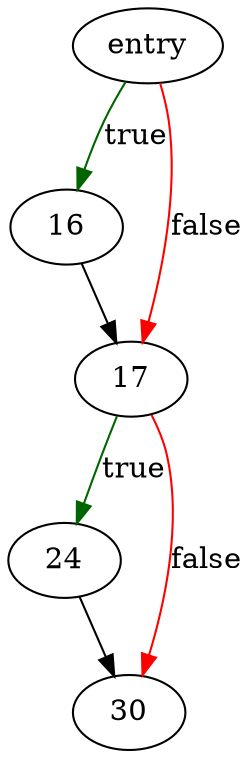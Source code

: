 digraph "randomBlob" {
	// Node definitions.
	3 [label=entry];
	16;
	17;
	24;
	30;

	// Edge definitions.
	3 -> 16 [
		color=darkgreen
		label=true
	];
	3 -> 17 [
		color=red
		label=false
	];
	16 -> 17;
	17 -> 24 [
		color=darkgreen
		label=true
	];
	17 -> 30 [
		color=red
		label=false
	];
	24 -> 30;
}